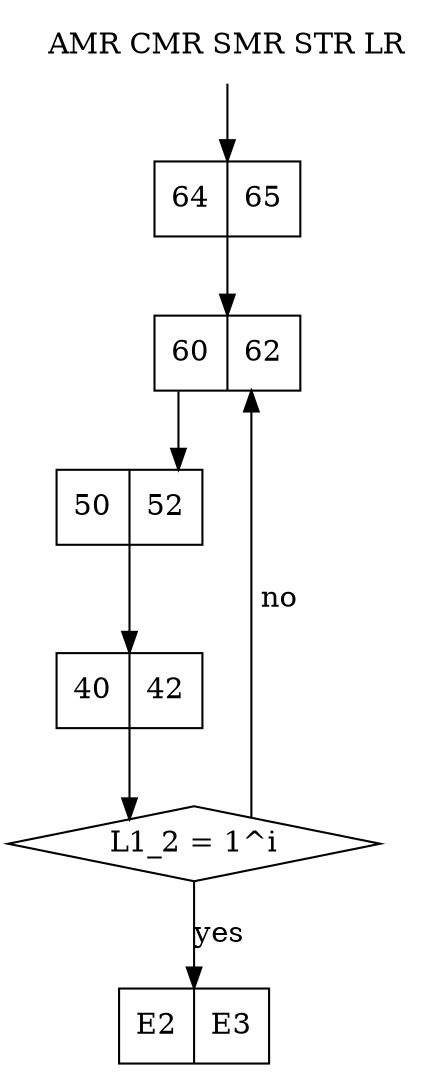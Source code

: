 // UCE 460 - 140231300 (fo. 12) - Logic functions
    
digraph G {
    graph [ splines = ortho ]
    node  [ shape = box ]
    
    start -> 6465
    6465  -> 6062
    6062  -> 5052 
    5052  -> 4042
    4042  -> cond1
    cond1 -> E2E3  [ label = "yes" ]
    cond1 -> 6062  [ label = "no" ]
    
    start [ shape = none ; label = "AMR CMR SMR STR LR" ]
    4042  [ shape = record ; label = "40|42" ]
    5052  [ shape = record ; label = "50|52" ]
    6062  [ shape = record ; label = "60|62" ]
    6465  [ shape = record ; label = "64|65" ]
    E2E3  [ shape = record ; label = "E2|E3" ]
    
    cond1 [ shape = diamond ; label = "L1_2 = 1^i"]
}

